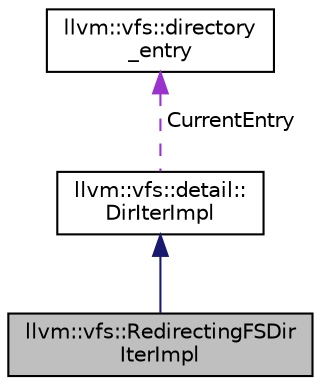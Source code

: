 digraph "llvm::vfs::RedirectingFSDirIterImpl"
{
 // LATEX_PDF_SIZE
  bgcolor="transparent";
  edge [fontname="Helvetica",fontsize="10",labelfontname="Helvetica",labelfontsize="10"];
  node [fontname="Helvetica",fontsize="10",shape=record];
  Node1 [label="llvm::vfs::RedirectingFSDir\lIterImpl",height=0.2,width=0.4,color="black", fillcolor="grey75", style="filled", fontcolor="black",tooltip="Directory iterator implementation for RedirectingFileSystem's directory entries."];
  Node2 -> Node1 [dir="back",color="midnightblue",fontsize="10",style="solid",fontname="Helvetica"];
  Node2 [label="llvm::vfs::detail::\lDirIterImpl",height=0.2,width=0.4,color="black",URL="$structllvm_1_1vfs_1_1detail_1_1DirIterImpl.html",tooltip="An interface for virtual file systems to provide an iterator over the (non-recursive) contents of a d..."];
  Node3 -> Node2 [dir="back",color="darkorchid3",fontsize="10",style="dashed",label=" CurrentEntry" ,fontname="Helvetica"];
  Node3 [label="llvm::vfs::directory\l_entry",height=0.2,width=0.4,color="black",URL="$classllvm_1_1vfs_1_1directory__entry.html",tooltip="A member of a directory, yielded by a directory_iterator."];
}
